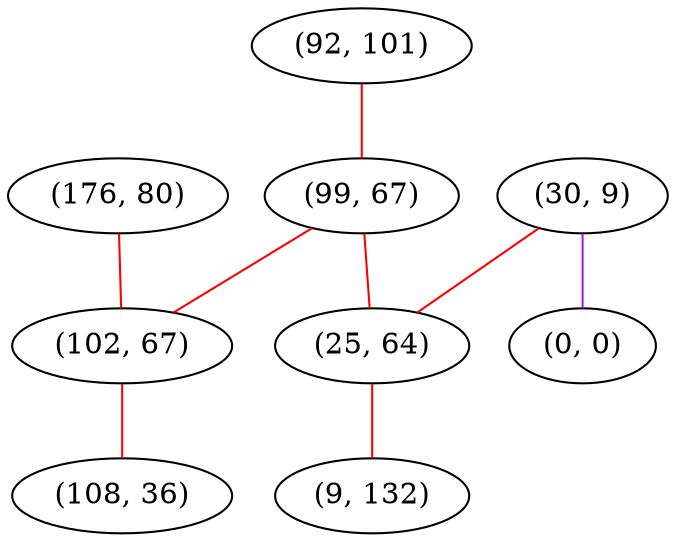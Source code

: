 graph "" {
"(92, 101)";
"(176, 80)";
"(99, 67)";
"(30, 9)";
"(0, 0)";
"(102, 67)";
"(25, 64)";
"(108, 36)";
"(9, 132)";
"(92, 101)" -- "(99, 67)"  [color=red, key=0, weight=1];
"(176, 80)" -- "(102, 67)"  [color=red, key=0, weight=1];
"(99, 67)" -- "(102, 67)"  [color=red, key=0, weight=1];
"(99, 67)" -- "(25, 64)"  [color=red, key=0, weight=1];
"(30, 9)" -- "(25, 64)"  [color=red, key=0, weight=1];
"(30, 9)" -- "(0, 0)"  [color=purple, key=0, weight=4];
"(102, 67)" -- "(108, 36)"  [color=red, key=0, weight=1];
"(25, 64)" -- "(9, 132)"  [color=red, key=0, weight=1];
}
